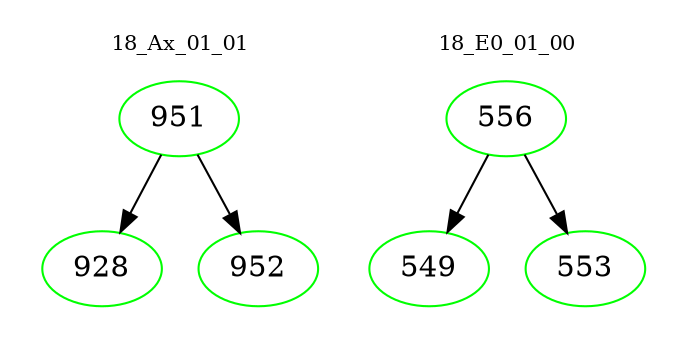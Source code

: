 digraph{
subgraph cluster_0 {
color = white
label = "18_Ax_01_01";
fontsize=10;
T0_951 [label="951", color="green"]
T0_951 -> T0_928 [color="black"]
T0_928 [label="928", color="green"]
T0_951 -> T0_952 [color="black"]
T0_952 [label="952", color="green"]
}
subgraph cluster_1 {
color = white
label = "18_E0_01_00";
fontsize=10;
T1_556 [label="556", color="green"]
T1_556 -> T1_549 [color="black"]
T1_549 [label="549", color="green"]
T1_556 -> T1_553 [color="black"]
T1_553 [label="553", color="green"]
}
}
